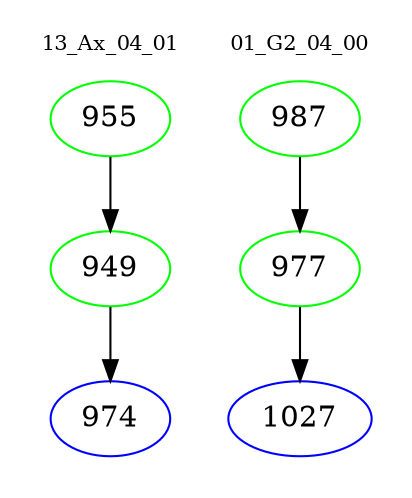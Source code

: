 digraph{
subgraph cluster_0 {
color = white
label = "13_Ax_04_01";
fontsize=10;
T0_955 [label="955", color="green"]
T0_955 -> T0_949 [color="black"]
T0_949 [label="949", color="green"]
T0_949 -> T0_974 [color="black"]
T0_974 [label="974", color="blue"]
}
subgraph cluster_1 {
color = white
label = "01_G2_04_00";
fontsize=10;
T1_987 [label="987", color="green"]
T1_987 -> T1_977 [color="black"]
T1_977 [label="977", color="green"]
T1_977 -> T1_1027 [color="black"]
T1_1027 [label="1027", color="blue"]
}
}
